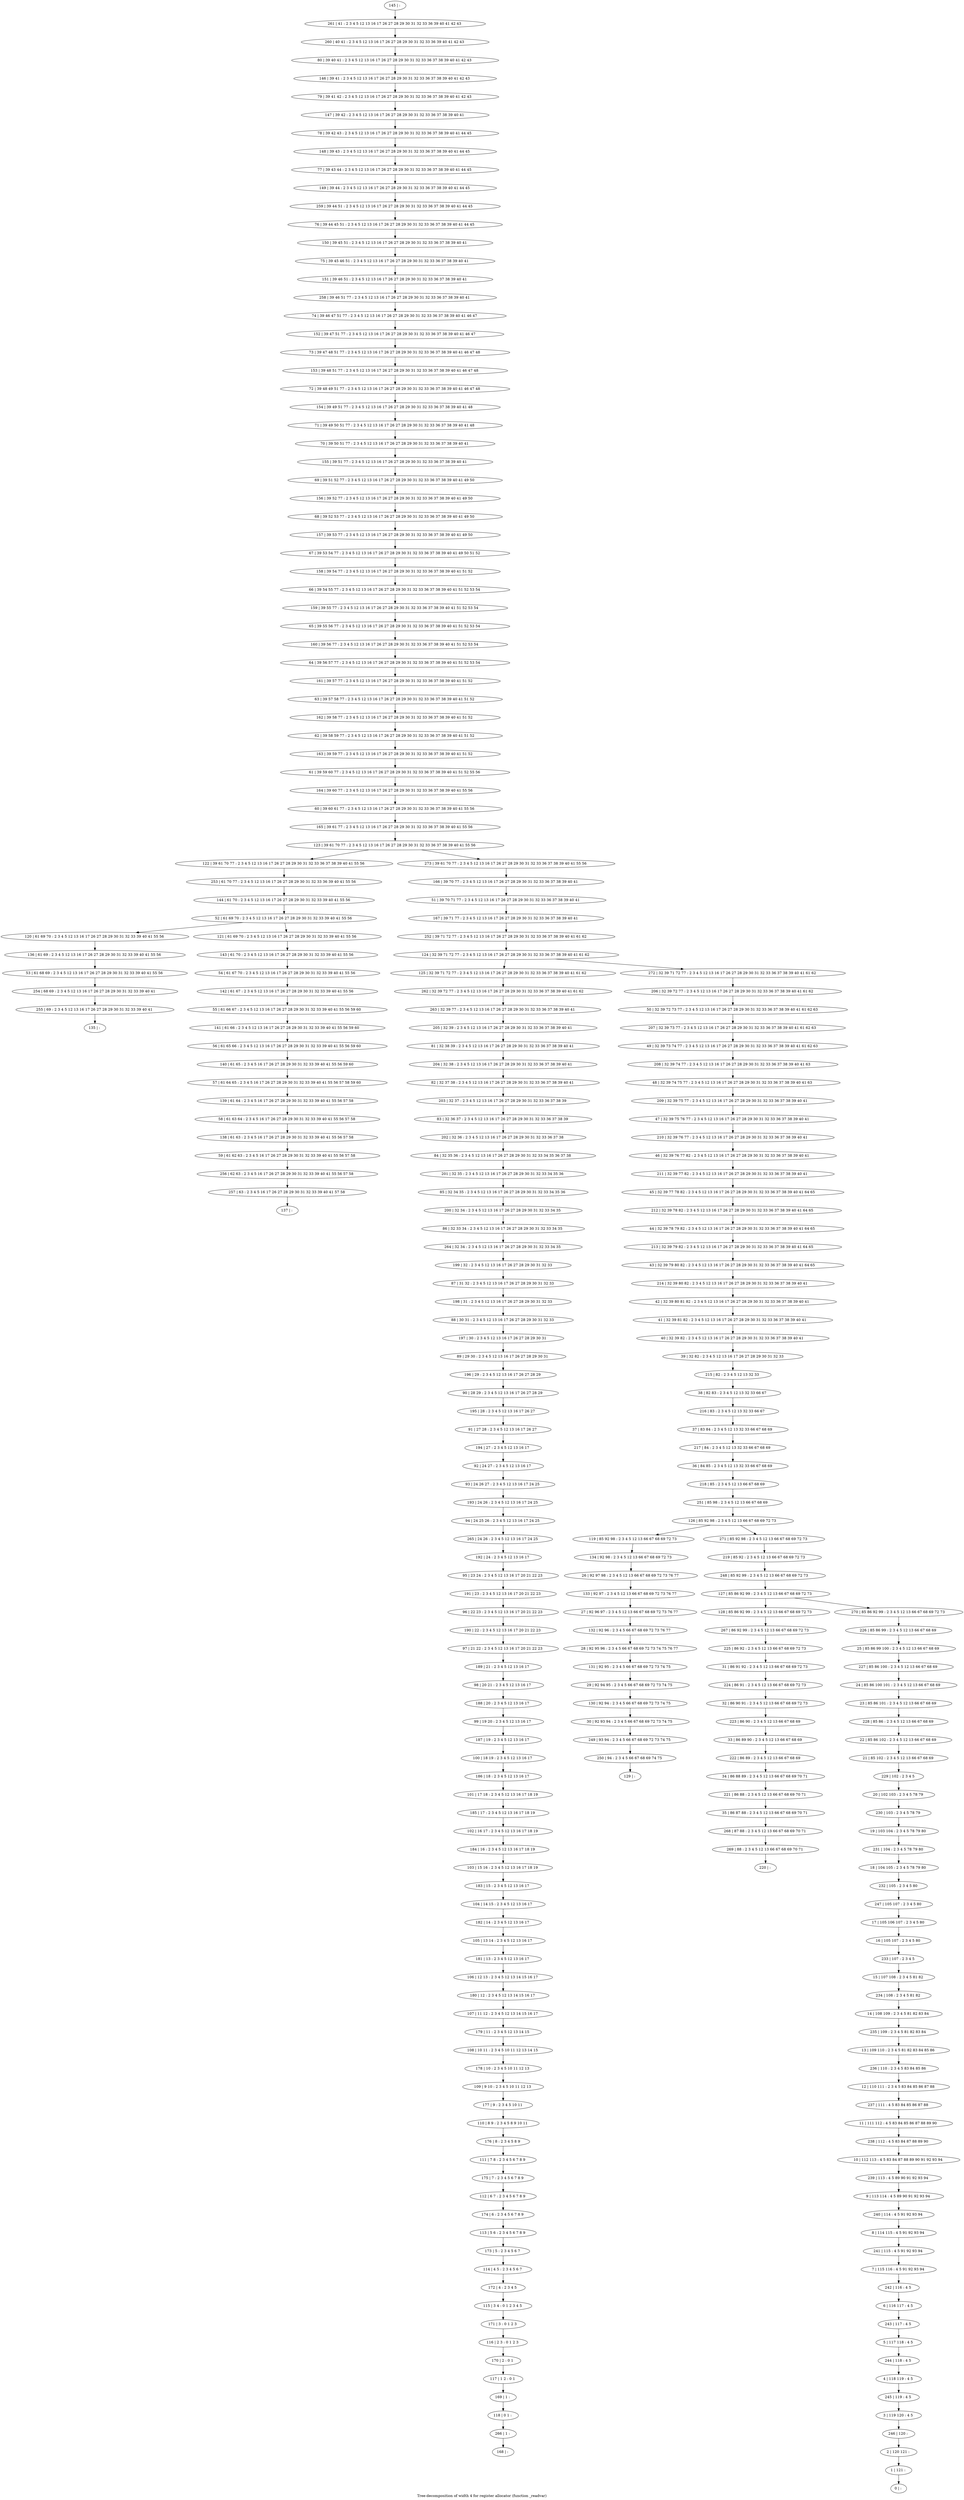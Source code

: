 digraph G {
graph [label="Tree-decomposition of width 4 for register allocator (function _readvar)"]
0[label="0 | : "];
1[label="1 | 121 : "];
2[label="2 | 120 121 : "];
3[label="3 | 119 120 : 4 5 "];
4[label="4 | 118 119 : 4 5 "];
5[label="5 | 117 118 : 4 5 "];
6[label="6 | 116 117 : 4 5 "];
7[label="7 | 115 116 : 4 5 91 92 93 94 "];
8[label="8 | 114 115 : 4 5 91 92 93 94 "];
9[label="9 | 113 114 : 4 5 89 90 91 92 93 94 "];
10[label="10 | 112 113 : 4 5 83 84 87 88 89 90 91 92 93 94 "];
11[label="11 | 111 112 : 4 5 83 84 85 86 87 88 89 90 "];
12[label="12 | 110 111 : 2 3 4 5 83 84 85 86 87 88 "];
13[label="13 | 109 110 : 2 3 4 5 81 82 83 84 85 86 "];
14[label="14 | 108 109 : 2 3 4 5 81 82 83 84 "];
15[label="15 | 107 108 : 2 3 4 5 81 82 "];
16[label="16 | 105 107 : 2 3 4 5 80 "];
17[label="17 | 105 106 107 : 2 3 4 5 80 "];
18[label="18 | 104 105 : 2 3 4 5 78 79 80 "];
19[label="19 | 103 104 : 2 3 4 5 78 79 80 "];
20[label="20 | 102 103 : 2 3 4 5 78 79 "];
21[label="21 | 85 102 : 2 3 4 5 12 13 66 67 68 69 "];
22[label="22 | 85 86 102 : 2 3 4 5 12 13 66 67 68 69 "];
23[label="23 | 85 86 101 : 2 3 4 5 12 13 66 67 68 69 "];
24[label="24 | 85 86 100 101 : 2 3 4 5 12 13 66 67 68 69 "];
25[label="25 | 85 86 99 100 : 2 3 4 5 12 13 66 67 68 69 "];
26[label="26 | 92 97 98 : 2 3 4 5 12 13 66 67 68 69 72 73 76 77 "];
27[label="27 | 92 96 97 : 2 3 4 5 12 13 66 67 68 69 72 73 76 77 "];
28[label="28 | 92 95 96 : 2 3 4 5 66 67 68 69 72 73 74 75 76 77 "];
29[label="29 | 92 94 95 : 2 3 4 5 66 67 68 69 72 73 74 75 "];
30[label="30 | 92 93 94 : 2 3 4 5 66 67 68 69 72 73 74 75 "];
31[label="31 | 86 91 92 : 2 3 4 5 12 13 66 67 68 69 72 73 "];
32[label="32 | 86 90 91 : 2 3 4 5 12 13 66 67 68 69 72 73 "];
33[label="33 | 86 89 90 : 2 3 4 5 12 13 66 67 68 69 "];
34[label="34 | 86 88 89 : 2 3 4 5 12 13 66 67 68 69 70 71 "];
35[label="35 | 86 87 88 : 2 3 4 5 12 13 66 67 68 69 70 71 "];
36[label="36 | 84 85 : 2 3 4 5 12 13 32 33 66 67 68 69 "];
37[label="37 | 83 84 : 2 3 4 5 12 13 32 33 66 67 68 69 "];
38[label="38 | 82 83 : 2 3 4 5 12 13 32 33 66 67 "];
39[label="39 | 32 82 : 2 3 4 5 12 13 16 17 26 27 28 29 30 31 32 33 "];
40[label="40 | 32 39 82 : 2 3 4 5 12 13 16 17 26 27 28 29 30 31 32 33 36 37 38 39 40 41 "];
41[label="41 | 32 39 81 82 : 2 3 4 5 12 13 16 17 26 27 28 29 30 31 32 33 36 37 38 39 40 41 "];
42[label="42 | 32 39 80 81 82 : 2 3 4 5 12 13 16 17 26 27 28 29 30 31 32 33 36 37 38 39 40 41 "];
43[label="43 | 32 39 79 80 82 : 2 3 4 5 12 13 16 17 26 27 28 29 30 31 32 33 36 37 38 39 40 41 64 65 "];
44[label="44 | 32 39 78 79 82 : 2 3 4 5 12 13 16 17 26 27 28 29 30 31 32 33 36 37 38 39 40 41 64 65 "];
45[label="45 | 32 39 77 78 82 : 2 3 4 5 12 13 16 17 26 27 28 29 30 31 32 33 36 37 38 39 40 41 64 65 "];
46[label="46 | 32 39 76 77 82 : 2 3 4 5 12 13 16 17 26 27 28 29 30 31 32 33 36 37 38 39 40 41 "];
47[label="47 | 32 39 75 76 77 : 2 3 4 5 12 13 16 17 26 27 28 29 30 31 32 33 36 37 38 39 40 41 "];
48[label="48 | 32 39 74 75 77 : 2 3 4 5 12 13 16 17 26 27 28 29 30 31 32 33 36 37 38 39 40 41 63 "];
49[label="49 | 32 39 73 74 77 : 2 3 4 5 12 13 16 17 26 27 28 29 30 31 32 33 36 37 38 39 40 41 61 62 63 "];
50[label="50 | 32 39 72 73 77 : 2 3 4 5 12 13 16 17 26 27 28 29 30 31 32 33 36 37 38 39 40 41 61 62 63 "];
51[label="51 | 39 70 71 77 : 2 3 4 5 12 13 16 17 26 27 28 29 30 31 32 33 36 37 38 39 40 41 "];
52[label="52 | 61 69 70 : 2 3 4 5 12 13 16 17 26 27 28 29 30 31 32 33 39 40 41 55 56 "];
53[label="53 | 61 68 69 : 2 3 4 5 12 13 16 17 26 27 28 29 30 31 32 33 39 40 41 55 56 "];
54[label="54 | 61 67 70 : 2 3 4 5 12 13 16 17 26 27 28 29 30 31 32 33 39 40 41 55 56 "];
55[label="55 | 61 66 67 : 2 3 4 5 12 13 16 17 26 27 28 29 30 31 32 33 39 40 41 55 56 59 60 "];
56[label="56 | 61 65 66 : 2 3 4 5 12 13 16 17 26 27 28 29 30 31 32 33 39 40 41 55 56 59 60 "];
57[label="57 | 61 64 65 : 2 3 4 5 16 17 26 27 28 29 30 31 32 33 39 40 41 55 56 57 58 59 60 "];
58[label="58 | 61 63 64 : 2 3 4 5 16 17 26 27 28 29 30 31 32 33 39 40 41 55 56 57 58 "];
59[label="59 | 61 62 63 : 2 3 4 5 16 17 26 27 28 29 30 31 32 33 39 40 41 55 56 57 58 "];
60[label="60 | 39 60 61 77 : 2 3 4 5 12 13 16 17 26 27 28 29 30 31 32 33 36 37 38 39 40 41 55 56 "];
61[label="61 | 39 59 60 77 : 2 3 4 5 12 13 16 17 26 27 28 29 30 31 32 33 36 37 38 39 40 41 51 52 55 56 "];
62[label="62 | 39 58 59 77 : 2 3 4 5 12 13 16 17 26 27 28 29 30 31 32 33 36 37 38 39 40 41 51 52 "];
63[label="63 | 39 57 58 77 : 2 3 4 5 12 13 16 17 26 27 28 29 30 31 32 33 36 37 38 39 40 41 51 52 "];
64[label="64 | 39 56 57 77 : 2 3 4 5 12 13 16 17 26 27 28 29 30 31 32 33 36 37 38 39 40 41 51 52 53 54 "];
65[label="65 | 39 55 56 77 : 2 3 4 5 12 13 16 17 26 27 28 29 30 31 32 33 36 37 38 39 40 41 51 52 53 54 "];
66[label="66 | 39 54 55 77 : 2 3 4 5 12 13 16 17 26 27 28 29 30 31 32 33 36 37 38 39 40 41 51 52 53 54 "];
67[label="67 | 39 53 54 77 : 2 3 4 5 12 13 16 17 26 27 28 29 30 31 32 33 36 37 38 39 40 41 49 50 51 52 "];
68[label="68 | 39 52 53 77 : 2 3 4 5 12 13 16 17 26 27 28 29 30 31 32 33 36 37 38 39 40 41 49 50 "];
69[label="69 | 39 51 52 77 : 2 3 4 5 12 13 16 17 26 27 28 29 30 31 32 33 36 37 38 39 40 41 49 50 "];
70[label="70 | 39 50 51 77 : 2 3 4 5 12 13 16 17 26 27 28 29 30 31 32 33 36 37 38 39 40 41 "];
71[label="71 | 39 49 50 51 77 : 2 3 4 5 12 13 16 17 26 27 28 29 30 31 32 33 36 37 38 39 40 41 48 "];
72[label="72 | 39 48 49 51 77 : 2 3 4 5 12 13 16 17 26 27 28 29 30 31 32 33 36 37 38 39 40 41 46 47 48 "];
73[label="73 | 39 47 48 51 77 : 2 3 4 5 12 13 16 17 26 27 28 29 30 31 32 33 36 37 38 39 40 41 46 47 48 "];
74[label="74 | 39 46 47 51 77 : 2 3 4 5 12 13 16 17 26 27 28 29 30 31 32 33 36 37 38 39 40 41 46 47 "];
75[label="75 | 39 45 46 51 : 2 3 4 5 12 13 16 17 26 27 28 29 30 31 32 33 36 37 38 39 40 41 "];
76[label="76 | 39 44 45 51 : 2 3 4 5 12 13 16 17 26 27 28 29 30 31 32 33 36 37 38 39 40 41 44 45 "];
77[label="77 | 39 43 44 : 2 3 4 5 12 13 16 17 26 27 28 29 30 31 32 33 36 37 38 39 40 41 44 45 "];
78[label="78 | 39 42 43 : 2 3 4 5 12 13 16 17 26 27 28 29 30 31 32 33 36 37 38 39 40 41 44 45 "];
79[label="79 | 39 41 42 : 2 3 4 5 12 13 16 17 26 27 28 29 30 31 32 33 36 37 38 39 40 41 42 43 "];
80[label="80 | 39 40 41 : 2 3 4 5 12 13 16 17 26 27 28 29 30 31 32 33 36 37 38 39 40 41 42 43 "];
81[label="81 | 32 38 39 : 2 3 4 5 12 13 16 17 26 27 28 29 30 31 32 33 36 37 38 39 40 41 "];
82[label="82 | 32 37 38 : 2 3 4 5 12 13 16 17 26 27 28 29 30 31 32 33 36 37 38 39 40 41 "];
83[label="83 | 32 36 37 : 2 3 4 5 12 13 16 17 26 27 28 29 30 31 32 33 36 37 38 39 "];
84[label="84 | 32 35 36 : 2 3 4 5 12 13 16 17 26 27 28 29 30 31 32 33 34 35 36 37 38 "];
85[label="85 | 32 34 35 : 2 3 4 5 12 13 16 17 26 27 28 29 30 31 32 33 34 35 36 "];
86[label="86 | 32 33 34 : 2 3 4 5 12 13 16 17 26 27 28 29 30 31 32 33 34 35 "];
87[label="87 | 31 32 : 2 3 4 5 12 13 16 17 26 27 28 29 30 31 32 33 "];
88[label="88 | 30 31 : 2 3 4 5 12 13 16 17 26 27 28 29 30 31 32 33 "];
89[label="89 | 29 30 : 2 3 4 5 12 13 16 17 26 27 28 29 30 31 "];
90[label="90 | 28 29 : 2 3 4 5 12 13 16 17 26 27 28 29 "];
91[label="91 | 27 28 : 2 3 4 5 12 13 16 17 26 27 "];
92[label="92 | 24 27 : 2 3 4 5 12 13 16 17 "];
93[label="93 | 24 26 27 : 2 3 4 5 12 13 16 17 24 25 "];
94[label="94 | 24 25 26 : 2 3 4 5 12 13 16 17 24 25 "];
95[label="95 | 23 24 : 2 3 4 5 12 13 16 17 20 21 22 23 "];
96[label="96 | 22 23 : 2 3 4 5 12 13 16 17 20 21 22 23 "];
97[label="97 | 21 22 : 2 3 4 5 12 13 16 17 20 21 22 23 "];
98[label="98 | 20 21 : 2 3 4 5 12 13 16 17 "];
99[label="99 | 19 20 : 2 3 4 5 12 13 16 17 "];
100[label="100 | 18 19 : 2 3 4 5 12 13 16 17 "];
101[label="101 | 17 18 : 2 3 4 5 12 13 16 17 18 19 "];
102[label="102 | 16 17 : 2 3 4 5 12 13 16 17 18 19 "];
103[label="103 | 15 16 : 2 3 4 5 12 13 16 17 18 19 "];
104[label="104 | 14 15 : 2 3 4 5 12 13 16 17 "];
105[label="105 | 13 14 : 2 3 4 5 12 13 16 17 "];
106[label="106 | 12 13 : 2 3 4 5 12 13 14 15 16 17 "];
107[label="107 | 11 12 : 2 3 4 5 12 13 14 15 16 17 "];
108[label="108 | 10 11 : 2 3 4 5 10 11 12 13 14 15 "];
109[label="109 | 9 10 : 2 3 4 5 10 11 12 13 "];
110[label="110 | 8 9 : 2 3 4 5 8 9 10 11 "];
111[label="111 | 7 8 : 2 3 4 5 6 7 8 9 "];
112[label="112 | 6 7 : 2 3 4 5 6 7 8 9 "];
113[label="113 | 5 6 : 2 3 4 5 6 7 8 9 "];
114[label="114 | 4 5 : 2 3 4 5 6 7 "];
115[label="115 | 3 4 : 0 1 2 3 4 5 "];
116[label="116 | 2 3 : 0 1 2 3 "];
117[label="117 | 1 2 : 0 1 "];
118[label="118 | 0 1 : "];
119[label="119 | 85 92 98 : 2 3 4 5 12 13 66 67 68 69 72 73 "];
120[label="120 | 61 69 70 : 2 3 4 5 12 13 16 17 26 27 28 29 30 31 32 33 39 40 41 55 56 "];
121[label="121 | 61 69 70 : 2 3 4 5 12 13 16 17 26 27 28 29 30 31 32 33 39 40 41 55 56 "];
122[label="122 | 39 61 70 77 : 2 3 4 5 12 13 16 17 26 27 28 29 30 31 32 33 36 37 38 39 40 41 55 56 "];
123[label="123 | 39 61 70 77 : 2 3 4 5 12 13 16 17 26 27 28 29 30 31 32 33 36 37 38 39 40 41 55 56 "];
124[label="124 | 32 39 71 72 77 : 2 3 4 5 12 13 16 17 26 27 28 29 30 31 32 33 36 37 38 39 40 41 61 62 "];
125[label="125 | 32 39 71 72 77 : 2 3 4 5 12 13 16 17 26 27 28 29 30 31 32 33 36 37 38 39 40 41 61 62 "];
126[label="126 | 85 92 98 : 2 3 4 5 12 13 66 67 68 69 72 73 "];
127[label="127 | 85 86 92 99 : 2 3 4 5 12 13 66 67 68 69 72 73 "];
128[label="128 | 85 86 92 99 : 2 3 4 5 12 13 66 67 68 69 72 73 "];
129[label="129 | : "];
130[label="130 | 92 94 : 2 3 4 5 66 67 68 69 72 73 74 75 "];
131[label="131 | 92 95 : 2 3 4 5 66 67 68 69 72 73 74 75 "];
132[label="132 | 92 96 : 2 3 4 5 66 67 68 69 72 73 76 77 "];
133[label="133 | 92 97 : 2 3 4 5 12 13 66 67 68 69 72 73 76 77 "];
134[label="134 | 92 98 : 2 3 4 5 12 13 66 67 68 69 72 73 "];
135[label="135 | : "];
136[label="136 | 61 69 : 2 3 4 5 12 13 16 17 26 27 28 29 30 31 32 33 39 40 41 55 56 "];
137[label="137 | : "];
138[label="138 | 61 63 : 2 3 4 5 16 17 26 27 28 29 30 31 32 33 39 40 41 55 56 57 58 "];
139[label="139 | 61 64 : 2 3 4 5 16 17 26 27 28 29 30 31 32 33 39 40 41 55 56 57 58 "];
140[label="140 | 61 65 : 2 3 4 5 16 17 26 27 28 29 30 31 32 33 39 40 41 55 56 59 60 "];
141[label="141 | 61 66 : 2 3 4 5 12 13 16 17 26 27 28 29 30 31 32 33 39 40 41 55 56 59 60 "];
142[label="142 | 61 67 : 2 3 4 5 12 13 16 17 26 27 28 29 30 31 32 33 39 40 41 55 56 "];
143[label="143 | 61 70 : 2 3 4 5 12 13 16 17 26 27 28 29 30 31 32 33 39 40 41 55 56 "];
144[label="144 | 61 70 : 2 3 4 5 12 13 16 17 26 27 28 29 30 31 32 33 39 40 41 55 56 "];
145[label="145 | : "];
146[label="146 | 39 41 : 2 3 4 5 12 13 16 17 26 27 28 29 30 31 32 33 36 37 38 39 40 41 42 43 "];
147[label="147 | 39 42 : 2 3 4 5 12 13 16 17 26 27 28 29 30 31 32 33 36 37 38 39 40 41 "];
148[label="148 | 39 43 : 2 3 4 5 12 13 16 17 26 27 28 29 30 31 32 33 36 37 38 39 40 41 44 45 "];
149[label="149 | 39 44 : 2 3 4 5 12 13 16 17 26 27 28 29 30 31 32 33 36 37 38 39 40 41 44 45 "];
150[label="150 | 39 45 51 : 2 3 4 5 12 13 16 17 26 27 28 29 30 31 32 33 36 37 38 39 40 41 "];
151[label="151 | 39 46 51 : 2 3 4 5 12 13 16 17 26 27 28 29 30 31 32 33 36 37 38 39 40 41 "];
152[label="152 | 39 47 51 77 : 2 3 4 5 12 13 16 17 26 27 28 29 30 31 32 33 36 37 38 39 40 41 46 47 "];
153[label="153 | 39 48 51 77 : 2 3 4 5 12 13 16 17 26 27 28 29 30 31 32 33 36 37 38 39 40 41 46 47 48 "];
154[label="154 | 39 49 51 77 : 2 3 4 5 12 13 16 17 26 27 28 29 30 31 32 33 36 37 38 39 40 41 48 "];
155[label="155 | 39 51 77 : 2 3 4 5 12 13 16 17 26 27 28 29 30 31 32 33 36 37 38 39 40 41 "];
156[label="156 | 39 52 77 : 2 3 4 5 12 13 16 17 26 27 28 29 30 31 32 33 36 37 38 39 40 41 49 50 "];
157[label="157 | 39 53 77 : 2 3 4 5 12 13 16 17 26 27 28 29 30 31 32 33 36 37 38 39 40 41 49 50 "];
158[label="158 | 39 54 77 : 2 3 4 5 12 13 16 17 26 27 28 29 30 31 32 33 36 37 38 39 40 41 51 52 "];
159[label="159 | 39 55 77 : 2 3 4 5 12 13 16 17 26 27 28 29 30 31 32 33 36 37 38 39 40 41 51 52 53 54 "];
160[label="160 | 39 56 77 : 2 3 4 5 12 13 16 17 26 27 28 29 30 31 32 33 36 37 38 39 40 41 51 52 53 54 "];
161[label="161 | 39 57 77 : 2 3 4 5 12 13 16 17 26 27 28 29 30 31 32 33 36 37 38 39 40 41 51 52 "];
162[label="162 | 39 58 77 : 2 3 4 5 12 13 16 17 26 27 28 29 30 31 32 33 36 37 38 39 40 41 51 52 "];
163[label="163 | 39 59 77 : 2 3 4 5 12 13 16 17 26 27 28 29 30 31 32 33 36 37 38 39 40 41 51 52 "];
164[label="164 | 39 60 77 : 2 3 4 5 12 13 16 17 26 27 28 29 30 31 32 33 36 37 38 39 40 41 55 56 "];
165[label="165 | 39 61 77 : 2 3 4 5 12 13 16 17 26 27 28 29 30 31 32 33 36 37 38 39 40 41 55 56 "];
166[label="166 | 39 70 77 : 2 3 4 5 12 13 16 17 26 27 28 29 30 31 32 33 36 37 38 39 40 41 "];
167[label="167 | 39 71 77 : 2 3 4 5 12 13 16 17 26 27 28 29 30 31 32 33 36 37 38 39 40 41 "];
168[label="168 | : "];
169[label="169 | 1 : "];
170[label="170 | 2 : 0 1 "];
171[label="171 | 3 : 0 1 2 3 "];
172[label="172 | 4 : 2 3 4 5 "];
173[label="173 | 5 : 2 3 4 5 6 7 "];
174[label="174 | 6 : 2 3 4 5 6 7 8 9 "];
175[label="175 | 7 : 2 3 4 5 6 7 8 9 "];
176[label="176 | 8 : 2 3 4 5 8 9 "];
177[label="177 | 9 : 2 3 4 5 10 11 "];
178[label="178 | 10 : 2 3 4 5 10 11 12 13 "];
179[label="179 | 11 : 2 3 4 5 12 13 14 15 "];
180[label="180 | 12 : 2 3 4 5 12 13 14 15 16 17 "];
181[label="181 | 13 : 2 3 4 5 12 13 16 17 "];
182[label="182 | 14 : 2 3 4 5 12 13 16 17 "];
183[label="183 | 15 : 2 3 4 5 12 13 16 17 "];
184[label="184 | 16 : 2 3 4 5 12 13 16 17 18 19 "];
185[label="185 | 17 : 2 3 4 5 12 13 16 17 18 19 "];
186[label="186 | 18 : 2 3 4 5 12 13 16 17 "];
187[label="187 | 19 : 2 3 4 5 12 13 16 17 "];
188[label="188 | 20 : 2 3 4 5 12 13 16 17 "];
189[label="189 | 21 : 2 3 4 5 12 13 16 17 "];
190[label="190 | 22 : 2 3 4 5 12 13 16 17 20 21 22 23 "];
191[label="191 | 23 : 2 3 4 5 12 13 16 17 20 21 22 23 "];
192[label="192 | 24 : 2 3 4 5 12 13 16 17 "];
193[label="193 | 24 26 : 2 3 4 5 12 13 16 17 24 25 "];
194[label="194 | 27 : 2 3 4 5 12 13 16 17 "];
195[label="195 | 28 : 2 3 4 5 12 13 16 17 26 27 "];
196[label="196 | 29 : 2 3 4 5 12 13 16 17 26 27 28 29 "];
197[label="197 | 30 : 2 3 4 5 12 13 16 17 26 27 28 29 30 31 "];
198[label="198 | 31 : 2 3 4 5 12 13 16 17 26 27 28 29 30 31 32 33 "];
199[label="199 | 32 : 2 3 4 5 12 13 16 17 26 27 28 29 30 31 32 33 "];
200[label="200 | 32 34 : 2 3 4 5 12 13 16 17 26 27 28 29 30 31 32 33 34 35 "];
201[label="201 | 32 35 : 2 3 4 5 12 13 16 17 26 27 28 29 30 31 32 33 34 35 36 "];
202[label="202 | 32 36 : 2 3 4 5 12 13 16 17 26 27 28 29 30 31 32 33 36 37 38 "];
203[label="203 | 32 37 : 2 3 4 5 12 13 16 17 26 27 28 29 30 31 32 33 36 37 38 39 "];
204[label="204 | 32 38 : 2 3 4 5 12 13 16 17 26 27 28 29 30 31 32 33 36 37 38 39 40 41 "];
205[label="205 | 32 39 : 2 3 4 5 12 13 16 17 26 27 28 29 30 31 32 33 36 37 38 39 40 41 "];
206[label="206 | 32 39 72 77 : 2 3 4 5 12 13 16 17 26 27 28 29 30 31 32 33 36 37 38 39 40 41 61 62 "];
207[label="207 | 32 39 73 77 : 2 3 4 5 12 13 16 17 26 27 28 29 30 31 32 33 36 37 38 39 40 41 61 62 63 "];
208[label="208 | 32 39 74 77 : 2 3 4 5 12 13 16 17 26 27 28 29 30 31 32 33 36 37 38 39 40 41 63 "];
209[label="209 | 32 39 75 77 : 2 3 4 5 12 13 16 17 26 27 28 29 30 31 32 33 36 37 38 39 40 41 "];
210[label="210 | 32 39 76 77 : 2 3 4 5 12 13 16 17 26 27 28 29 30 31 32 33 36 37 38 39 40 41 "];
211[label="211 | 32 39 77 82 : 2 3 4 5 12 13 16 17 26 27 28 29 30 31 32 33 36 37 38 39 40 41 "];
212[label="212 | 32 39 78 82 : 2 3 4 5 12 13 16 17 26 27 28 29 30 31 32 33 36 37 38 39 40 41 64 65 "];
213[label="213 | 32 39 79 82 : 2 3 4 5 12 13 16 17 26 27 28 29 30 31 32 33 36 37 38 39 40 41 64 65 "];
214[label="214 | 32 39 80 82 : 2 3 4 5 12 13 16 17 26 27 28 29 30 31 32 33 36 37 38 39 40 41 "];
215[label="215 | 82 : 2 3 4 5 12 13 32 33 "];
216[label="216 | 83 : 2 3 4 5 12 13 32 33 66 67 "];
217[label="217 | 84 : 2 3 4 5 12 13 32 33 66 67 68 69 "];
218[label="218 | 85 : 2 3 4 5 12 13 66 67 68 69 "];
219[label="219 | 85 92 : 2 3 4 5 12 13 66 67 68 69 72 73 "];
220[label="220 | : "];
221[label="221 | 86 88 : 2 3 4 5 12 13 66 67 68 69 70 71 "];
222[label="222 | 86 89 : 2 3 4 5 12 13 66 67 68 69 "];
223[label="223 | 86 90 : 2 3 4 5 12 13 66 67 68 69 "];
224[label="224 | 86 91 : 2 3 4 5 12 13 66 67 68 69 72 73 "];
225[label="225 | 86 92 : 2 3 4 5 12 13 66 67 68 69 72 73 "];
226[label="226 | 85 86 99 : 2 3 4 5 12 13 66 67 68 69 "];
227[label="227 | 85 86 100 : 2 3 4 5 12 13 66 67 68 69 "];
228[label="228 | 85 86 : 2 3 4 5 12 13 66 67 68 69 "];
229[label="229 | 102 : 2 3 4 5 "];
230[label="230 | 103 : 2 3 4 5 78 79 "];
231[label="231 | 104 : 2 3 4 5 78 79 80 "];
232[label="232 | 105 : 2 3 4 5 80 "];
233[label="233 | 107 : 2 3 4 5 "];
234[label="234 | 108 : 2 3 4 5 81 82 "];
235[label="235 | 109 : 2 3 4 5 81 82 83 84 "];
236[label="236 | 110 : 2 3 4 5 83 84 85 86 "];
237[label="237 | 111 : 4 5 83 84 85 86 87 88 "];
238[label="238 | 112 : 4 5 83 84 87 88 89 90 "];
239[label="239 | 113 : 4 5 89 90 91 92 93 94 "];
240[label="240 | 114 : 4 5 91 92 93 94 "];
241[label="241 | 115 : 4 5 91 92 93 94 "];
242[label="242 | 116 : 4 5 "];
243[label="243 | 117 : 4 5 "];
244[label="244 | 118 : 4 5 "];
245[label="245 | 119 : 4 5 "];
246[label="246 | 120 : "];
247[label="247 | 105 107 : 2 3 4 5 80 "];
248[label="248 | 85 92 99 : 2 3 4 5 12 13 66 67 68 69 72 73 "];
249[label="249 | 93 94 : 2 3 4 5 66 67 68 69 72 73 74 75 "];
250[label="250 | 94 : 2 3 4 5 66 67 68 69 74 75 "];
251[label="251 | 85 98 : 2 3 4 5 12 13 66 67 68 69 "];
252[label="252 | 39 71 72 77 : 2 3 4 5 12 13 16 17 26 27 28 29 30 31 32 33 36 37 38 39 40 41 61 62 "];
253[label="253 | 61 70 77 : 2 3 4 5 12 13 16 17 26 27 28 29 30 31 32 33 36 39 40 41 55 56 "];
254[label="254 | 68 69 : 2 3 4 5 12 13 16 17 26 27 28 29 30 31 32 33 39 40 41 "];
255[label="255 | 69 : 2 3 4 5 12 13 16 17 26 27 28 29 30 31 32 33 39 40 41 "];
256[label="256 | 62 63 : 2 3 4 5 16 17 26 27 28 29 30 31 32 33 39 40 41 55 56 57 58 "];
257[label="257 | 63 : 2 3 4 5 16 17 26 27 28 29 30 31 32 33 39 40 41 57 58 "];
258[label="258 | 39 46 51 77 : 2 3 4 5 12 13 16 17 26 27 28 29 30 31 32 33 36 37 38 39 40 41 "];
259[label="259 | 39 44 51 : 2 3 4 5 12 13 16 17 26 27 28 29 30 31 32 33 36 37 38 39 40 41 44 45 "];
260[label="260 | 40 41 : 2 3 4 5 12 13 16 17 26 27 28 29 30 31 32 33 36 39 40 41 42 43 "];
261[label="261 | 41 : 2 3 4 5 12 13 16 17 26 27 28 29 30 31 32 33 36 39 40 41 42 43 "];
262[label="262 | 32 39 72 77 : 2 3 4 5 12 13 16 17 26 27 28 29 30 31 32 33 36 37 38 39 40 41 61 62 "];
263[label="263 | 32 39 77 : 2 3 4 5 12 13 16 17 26 27 28 29 30 31 32 33 36 37 38 39 40 41 "];
264[label="264 | 32 34 : 2 3 4 5 12 13 16 17 26 27 28 29 30 31 32 33 34 35 "];
265[label="265 | 24 26 : 2 3 4 5 12 13 16 17 24 25 "];
266[label="266 | 1 : "];
267[label="267 | 86 92 99 : 2 3 4 5 12 13 66 67 68 69 72 73 "];
268[label="268 | 87 88 : 2 3 4 5 12 13 66 67 68 69 70 71 "];
269[label="269 | 88 : 2 3 4 5 12 13 66 67 68 69 70 71 "];
270[label="270 | 85 86 92 99 : 2 3 4 5 12 13 66 67 68 69 72 73 "];
271[label="271 | 85 92 98 : 2 3 4 5 12 13 66 67 68 69 72 73 "];
272[label="272 | 32 39 71 72 77 : 2 3 4 5 12 13 16 17 26 27 28 29 30 31 32 33 36 37 38 39 40 41 61 62 "];
273[label="273 | 39 61 70 77 : 2 3 4 5 12 13 16 17 26 27 28 29 30 31 32 33 36 37 38 39 40 41 55 56 "];
92->93 ;
52->120 ;
52->121 ;
130->30 ;
29->130 ;
131->29 ;
28->131 ;
132->28 ;
27->132 ;
133->27 ;
26->133 ;
134->26 ;
119->134 ;
136->53 ;
120->136 ;
138->59 ;
58->138 ;
139->58 ;
57->139 ;
140->57 ;
56->140 ;
141->56 ;
55->141 ;
142->55 ;
54->142 ;
143->54 ;
121->143 ;
144->52 ;
169->118 ;
117->169 ;
170->117 ;
116->170 ;
171->116 ;
115->171 ;
172->115 ;
114->172 ;
173->114 ;
113->173 ;
174->113 ;
112->174 ;
175->112 ;
111->175 ;
176->111 ;
110->176 ;
177->110 ;
109->177 ;
178->109 ;
108->178 ;
179->108 ;
107->179 ;
180->107 ;
106->180 ;
181->106 ;
105->181 ;
182->105 ;
104->182 ;
183->104 ;
103->183 ;
184->103 ;
102->184 ;
185->102 ;
101->185 ;
186->101 ;
100->186 ;
187->100 ;
99->187 ;
188->99 ;
98->188 ;
189->98 ;
97->189 ;
190->97 ;
96->190 ;
191->96 ;
95->191 ;
192->95 ;
193->94 ;
93->193 ;
194->92 ;
91->194 ;
195->91 ;
90->195 ;
196->90 ;
89->196 ;
197->89 ;
88->197 ;
198->88 ;
87->198 ;
199->87 ;
200->86 ;
85->200 ;
201->85 ;
84->201 ;
202->84 ;
83->202 ;
203->83 ;
82->203 ;
204->82 ;
81->204 ;
205->81 ;
221->35 ;
34->221 ;
222->34 ;
33->222 ;
223->33 ;
32->223 ;
224->32 ;
31->224 ;
225->31 ;
30->249 ;
250->129 ;
249->250 ;
253->144 ;
122->253 ;
53->254 ;
255->135 ;
254->255 ;
59->256 ;
257->137 ;
256->257 ;
125->262 ;
263->205 ;
262->263 ;
264->199 ;
86->264 ;
265->192 ;
94->265 ;
266->168 ;
118->266 ;
267->225 ;
128->267 ;
35->268 ;
269->220 ;
268->269 ;
145->261 ;
261->260 ;
260->80 ;
80->146 ;
146->79 ;
79->147 ;
147->78 ;
78->148 ;
148->77 ;
77->149 ;
149->259 ;
259->76 ;
76->150 ;
150->75 ;
75->151 ;
151->258 ;
258->74 ;
74->152 ;
152->73 ;
73->153 ;
153->72 ;
72->154 ;
154->71 ;
71->70 ;
70->155 ;
155->69 ;
69->156 ;
156->68 ;
68->157 ;
157->67 ;
67->158 ;
158->66 ;
66->159 ;
159->65 ;
65->160 ;
160->64 ;
64->161 ;
161->63 ;
63->162 ;
162->62 ;
62->163 ;
163->61 ;
61->164 ;
164->60 ;
60->165 ;
165->123 ;
166->51 ;
51->167 ;
167->252 ;
252->124 ;
206->50 ;
50->207 ;
207->49 ;
49->208 ;
208->48 ;
48->209 ;
209->47 ;
47->210 ;
210->46 ;
46->211 ;
211->45 ;
45->212 ;
212->44 ;
44->213 ;
213->43 ;
43->214 ;
214->42 ;
42->41 ;
41->40 ;
40->39 ;
39->215 ;
215->38 ;
38->216 ;
216->37 ;
37->217 ;
217->36 ;
36->218 ;
218->251 ;
251->126 ;
219->248 ;
248->127 ;
226->25 ;
25->227 ;
227->24 ;
24->23 ;
23->228 ;
228->22 ;
22->21 ;
21->229 ;
229->20 ;
20->230 ;
230->19 ;
19->231 ;
231->18 ;
18->232 ;
232->247 ;
247->17 ;
17->16 ;
16->233 ;
233->15 ;
15->234 ;
234->14 ;
14->235 ;
235->13 ;
13->236 ;
236->12 ;
12->237 ;
237->11 ;
11->238 ;
238->10 ;
10->239 ;
239->9 ;
9->240 ;
240->8 ;
8->241 ;
241->7 ;
7->242 ;
242->6 ;
6->243 ;
243->5 ;
5->244 ;
244->4 ;
4->245 ;
245->3 ;
3->246 ;
246->2 ;
2->1 ;
1->0 ;
270->226 ;
271->219 ;
272->206 ;
273->166 ;
127->128 ;
127->270 ;
126->119 ;
126->271 ;
124->125 ;
124->272 ;
123->122 ;
123->273 ;
}
